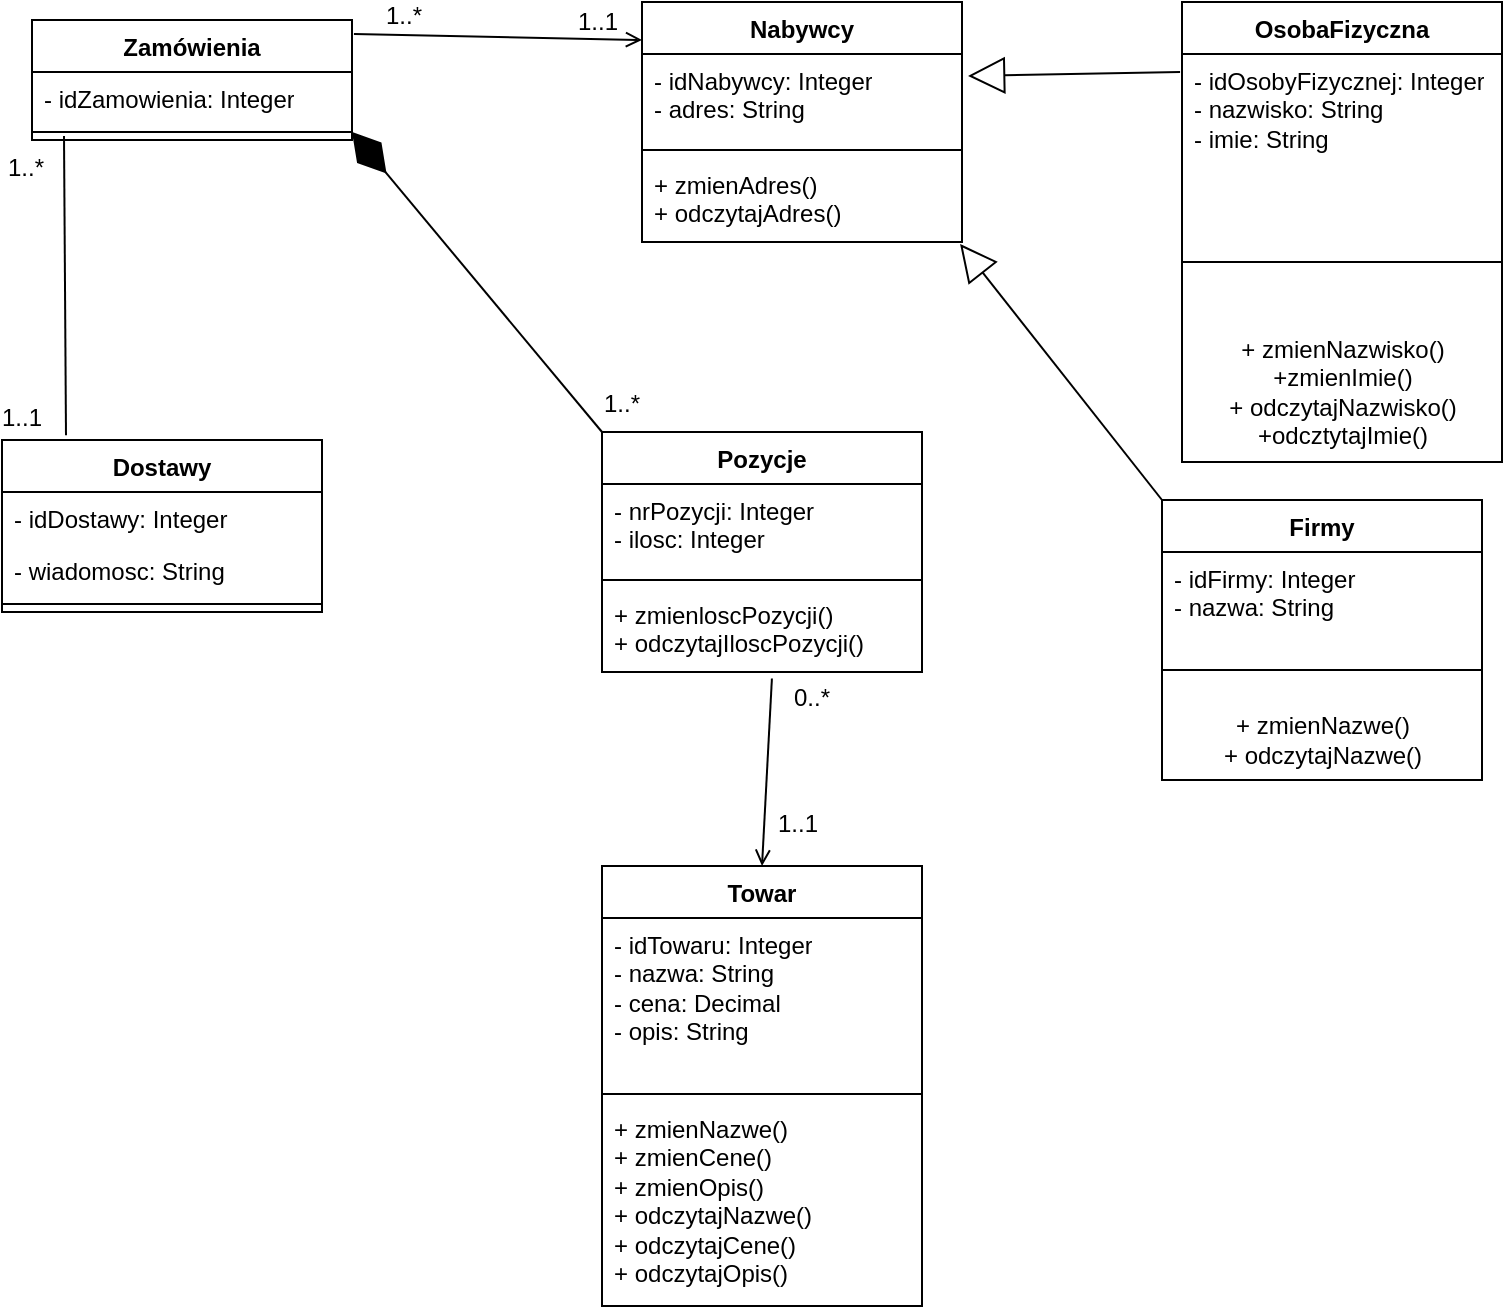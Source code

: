 <mxfile version="24.4.13" type="device">
  <diagram name="Strona-1" id="AAfU9PTdqU3OT57lOY5Y">
    <mxGraphModel dx="1620" dy="781" grid="1" gridSize="10" guides="1" tooltips="1" connect="1" arrows="1" fold="1" page="1" pageScale="1" pageWidth="827" pageHeight="1169" math="0" shadow="0">
      <root>
        <mxCell id="0" />
        <mxCell id="1" parent="0" />
        <mxCell id="lPn5sFPRTpgDtUURN3yU-32" value="Zamówienia" style="swimlane;fontStyle=1;align=center;verticalAlign=top;childLayout=stackLayout;horizontal=1;startSize=26;horizontalStack=0;resizeParent=1;resizeParentMax=0;resizeLast=0;collapsible=1;marginBottom=0;whiteSpace=wrap;html=1;" vertex="1" parent="1">
          <mxGeometry x="92" y="39" width="160" height="60" as="geometry" />
        </mxCell>
        <mxCell id="lPn5sFPRTpgDtUURN3yU-33" value="- idZamowienia: Integer" style="text;strokeColor=none;fillColor=none;align=left;verticalAlign=top;spacingLeft=4;spacingRight=4;overflow=hidden;rotatable=0;points=[[0,0.5],[1,0.5]];portConstraint=eastwest;whiteSpace=wrap;html=1;" vertex="1" parent="lPn5sFPRTpgDtUURN3yU-32">
          <mxGeometry y="26" width="160" height="26" as="geometry" />
        </mxCell>
        <mxCell id="lPn5sFPRTpgDtUURN3yU-34" value="" style="line;strokeWidth=1;fillColor=none;align=left;verticalAlign=middle;spacingTop=-1;spacingLeft=3;spacingRight=3;rotatable=0;labelPosition=right;points=[];portConstraint=eastwest;strokeColor=inherit;" vertex="1" parent="lPn5sFPRTpgDtUURN3yU-32">
          <mxGeometry y="52" width="160" height="8" as="geometry" />
        </mxCell>
        <mxCell id="lPn5sFPRTpgDtUURN3yU-35" value="Nabywcy" style="swimlane;fontStyle=1;align=center;verticalAlign=top;childLayout=stackLayout;horizontal=1;startSize=26;horizontalStack=0;resizeParent=1;resizeParentMax=0;resizeLast=0;collapsible=1;marginBottom=0;whiteSpace=wrap;html=1;" vertex="1" parent="1">
          <mxGeometry x="397" y="30" width="160" height="120" as="geometry" />
        </mxCell>
        <mxCell id="lPn5sFPRTpgDtUURN3yU-36" value="- idNabywcy: Integer&lt;div&gt;- adres: String&lt;/div&gt;" style="text;strokeColor=none;fillColor=none;align=left;verticalAlign=top;spacingLeft=4;spacingRight=4;overflow=hidden;rotatable=0;points=[[0,0.5],[1,0.5]];portConstraint=eastwest;whiteSpace=wrap;html=1;" vertex="1" parent="lPn5sFPRTpgDtUURN3yU-35">
          <mxGeometry y="26" width="160" height="44" as="geometry" />
        </mxCell>
        <mxCell id="lPn5sFPRTpgDtUURN3yU-37" value="" style="line;strokeWidth=1;fillColor=none;align=left;verticalAlign=middle;spacingTop=-1;spacingLeft=3;spacingRight=3;rotatable=0;labelPosition=right;points=[];portConstraint=eastwest;strokeColor=inherit;" vertex="1" parent="lPn5sFPRTpgDtUURN3yU-35">
          <mxGeometry y="70" width="160" height="8" as="geometry" />
        </mxCell>
        <mxCell id="lPn5sFPRTpgDtUURN3yU-38" value="+ zmienAdres()&lt;div&gt;+ odczytajAdres()&lt;/div&gt;" style="text;strokeColor=none;fillColor=none;align=left;verticalAlign=top;spacingLeft=4;spacingRight=4;overflow=hidden;rotatable=0;points=[[0,0.5],[1,0.5]];portConstraint=eastwest;whiteSpace=wrap;html=1;" vertex="1" parent="lPn5sFPRTpgDtUURN3yU-35">
          <mxGeometry y="78" width="160" height="42" as="geometry" />
        </mxCell>
        <mxCell id="lPn5sFPRTpgDtUURN3yU-39" value="OsobaFizyczna" style="swimlane;fontStyle=1;align=center;verticalAlign=top;childLayout=stackLayout;horizontal=1;startSize=26;horizontalStack=0;resizeParent=1;resizeParentMax=0;resizeLast=0;collapsible=1;marginBottom=0;whiteSpace=wrap;html=1;" vertex="1" parent="1">
          <mxGeometry x="667" y="30" width="160" height="230" as="geometry" />
        </mxCell>
        <mxCell id="lPn5sFPRTpgDtUURN3yU-40" value="- idOsobyFizycznej: Integer&lt;div&gt;- nazwisko: String&lt;/div&gt;&lt;div&gt;- imie: String&lt;/div&gt;" style="text;strokeColor=none;fillColor=none;align=left;verticalAlign=top;spacingLeft=4;spacingRight=4;overflow=hidden;rotatable=0;points=[[0,0.5],[1,0.5]];portConstraint=eastwest;whiteSpace=wrap;html=1;" vertex="1" parent="lPn5sFPRTpgDtUURN3yU-39">
          <mxGeometry y="26" width="160" height="74" as="geometry" />
        </mxCell>
        <mxCell id="lPn5sFPRTpgDtUURN3yU-41" value="" style="line;strokeWidth=1;fillColor=none;align=left;verticalAlign=middle;spacingTop=-1;spacingLeft=3;spacingRight=3;rotatable=0;labelPosition=right;points=[];portConstraint=eastwest;strokeColor=inherit;" vertex="1" parent="lPn5sFPRTpgDtUURN3yU-39">
          <mxGeometry y="100" width="160" height="60" as="geometry" />
        </mxCell>
        <mxCell id="lPn5sFPRTpgDtUURN3yU-42" value="+ zmienNazwisko()&lt;div&gt;+zmienImie()&lt;/div&gt;&lt;div&gt;+ odczytajNazwisko()&lt;div&gt;+odcztytajImie()&lt;/div&gt;&lt;/div&gt;" style="text;html=1;align=center;verticalAlign=middle;resizable=0;points=[];autosize=1;strokeColor=none;fillColor=none;" vertex="1" parent="lPn5sFPRTpgDtUURN3yU-39">
          <mxGeometry y="160" width="160" height="70" as="geometry" />
        </mxCell>
        <mxCell id="lPn5sFPRTpgDtUURN3yU-43" value="Dostawy" style="swimlane;fontStyle=1;align=center;verticalAlign=top;childLayout=stackLayout;horizontal=1;startSize=26;horizontalStack=0;resizeParent=1;resizeParentMax=0;resizeLast=0;collapsible=1;marginBottom=0;whiteSpace=wrap;html=1;" vertex="1" parent="1">
          <mxGeometry x="77" y="249" width="160" height="86" as="geometry" />
        </mxCell>
        <mxCell id="lPn5sFPRTpgDtUURN3yU-44" value="- idDostawy: Integer" style="text;strokeColor=none;fillColor=none;align=left;verticalAlign=top;spacingLeft=4;spacingRight=4;overflow=hidden;rotatable=0;points=[[0,0.5],[1,0.5]];portConstraint=eastwest;whiteSpace=wrap;html=1;" vertex="1" parent="lPn5sFPRTpgDtUURN3yU-43">
          <mxGeometry y="26" width="160" height="26" as="geometry" />
        </mxCell>
        <mxCell id="lPn5sFPRTpgDtUURN3yU-45" value="- wiadomosc: String" style="text;strokeColor=none;fillColor=none;align=left;verticalAlign=top;spacingLeft=4;spacingRight=4;overflow=hidden;rotatable=0;points=[[0,0.5],[1,0.5]];portConstraint=eastwest;whiteSpace=wrap;html=1;" vertex="1" parent="lPn5sFPRTpgDtUURN3yU-43">
          <mxGeometry y="52" width="160" height="26" as="geometry" />
        </mxCell>
        <mxCell id="lPn5sFPRTpgDtUURN3yU-46" value="" style="line;strokeWidth=1;fillColor=none;align=left;verticalAlign=middle;spacingTop=-1;spacingLeft=3;spacingRight=3;rotatable=0;labelPosition=right;points=[];portConstraint=eastwest;strokeColor=inherit;" vertex="1" parent="lPn5sFPRTpgDtUURN3yU-43">
          <mxGeometry y="78" width="160" height="8" as="geometry" />
        </mxCell>
        <mxCell id="lPn5sFPRTpgDtUURN3yU-47" value="Firmy" style="swimlane;fontStyle=1;align=center;verticalAlign=top;childLayout=stackLayout;horizontal=1;startSize=26;horizontalStack=0;resizeParent=1;resizeParentMax=0;resizeLast=0;collapsible=1;marginBottom=0;whiteSpace=wrap;html=1;" vertex="1" parent="1">
          <mxGeometry x="657" y="279" width="160" height="140" as="geometry" />
        </mxCell>
        <mxCell id="lPn5sFPRTpgDtUURN3yU-48" value="- idFirmy: Integer&lt;div&gt;- nazwa: String&lt;/div&gt;" style="text;strokeColor=none;fillColor=none;align=left;verticalAlign=top;spacingLeft=4;spacingRight=4;overflow=hidden;rotatable=0;points=[[0,0.5],[1,0.5]];portConstraint=eastwest;whiteSpace=wrap;html=1;" vertex="1" parent="lPn5sFPRTpgDtUURN3yU-47">
          <mxGeometry y="26" width="160" height="44" as="geometry" />
        </mxCell>
        <mxCell id="lPn5sFPRTpgDtUURN3yU-49" value="" style="line;strokeWidth=1;fillColor=none;align=left;verticalAlign=middle;spacingTop=-1;spacingLeft=3;spacingRight=3;rotatable=0;labelPosition=right;points=[];portConstraint=eastwest;strokeColor=inherit;" vertex="1" parent="lPn5sFPRTpgDtUURN3yU-47">
          <mxGeometry y="70" width="160" height="30" as="geometry" />
        </mxCell>
        <mxCell id="lPn5sFPRTpgDtUURN3yU-50" value="+ zmienNazwe()&lt;div&gt;+ odczytajNazwe()&lt;/div&gt;" style="text;html=1;align=center;verticalAlign=middle;resizable=0;points=[];autosize=1;strokeColor=none;fillColor=none;" vertex="1" parent="lPn5sFPRTpgDtUURN3yU-47">
          <mxGeometry y="100" width="160" height="40" as="geometry" />
        </mxCell>
        <mxCell id="lPn5sFPRTpgDtUURN3yU-57" value="Pozycje" style="swimlane;fontStyle=1;align=center;verticalAlign=top;childLayout=stackLayout;horizontal=1;startSize=26;horizontalStack=0;resizeParent=1;resizeParentMax=0;resizeLast=0;collapsible=1;marginBottom=0;whiteSpace=wrap;html=1;" vertex="1" parent="1">
          <mxGeometry x="377" y="245" width="160" height="120" as="geometry" />
        </mxCell>
        <mxCell id="lPn5sFPRTpgDtUURN3yU-58" value="- nrPozycji: Integer&lt;div&gt;- ilosc: Integer&lt;/div&gt;&lt;div&gt;&lt;br&gt;&lt;/div&gt;" style="text;strokeColor=none;fillColor=none;align=left;verticalAlign=top;spacingLeft=4;spacingRight=4;overflow=hidden;rotatable=0;points=[[0,0.5],[1,0.5]];portConstraint=eastwest;whiteSpace=wrap;html=1;" vertex="1" parent="lPn5sFPRTpgDtUURN3yU-57">
          <mxGeometry y="26" width="160" height="44" as="geometry" />
        </mxCell>
        <mxCell id="lPn5sFPRTpgDtUURN3yU-59" value="" style="line;strokeWidth=1;fillColor=none;align=left;verticalAlign=middle;spacingTop=-1;spacingLeft=3;spacingRight=3;rotatable=0;labelPosition=right;points=[];portConstraint=eastwest;strokeColor=inherit;" vertex="1" parent="lPn5sFPRTpgDtUURN3yU-57">
          <mxGeometry y="70" width="160" height="8" as="geometry" />
        </mxCell>
        <mxCell id="lPn5sFPRTpgDtUURN3yU-60" value="+ zmienloscPozycji()&lt;div&gt;+ odczytajIloscPozycji()&lt;/div&gt;" style="text;strokeColor=none;fillColor=none;align=left;verticalAlign=top;spacingLeft=4;spacingRight=4;overflow=hidden;rotatable=0;points=[[0,0.5],[1,0.5]];portConstraint=eastwest;whiteSpace=wrap;html=1;" vertex="1" parent="lPn5sFPRTpgDtUURN3yU-57">
          <mxGeometry y="78" width="160" height="42" as="geometry" />
        </mxCell>
        <mxCell id="lPn5sFPRTpgDtUURN3yU-61" value="Towar" style="swimlane;fontStyle=1;align=center;verticalAlign=top;childLayout=stackLayout;horizontal=1;startSize=26;horizontalStack=0;resizeParent=1;resizeParentMax=0;resizeLast=0;collapsible=1;marginBottom=0;whiteSpace=wrap;html=1;" vertex="1" parent="1">
          <mxGeometry x="377" y="462" width="160" height="220" as="geometry" />
        </mxCell>
        <mxCell id="lPn5sFPRTpgDtUURN3yU-62" value="- idTowaru: Integer&lt;div&gt;- nazwa: String&lt;/div&gt;&lt;div&gt;- cena: Decimal&lt;/div&gt;&lt;div&gt;- opis: String&lt;/div&gt;&lt;div&gt;&lt;br&gt;&lt;/div&gt;" style="text;strokeColor=none;fillColor=none;align=left;verticalAlign=top;spacingLeft=4;spacingRight=4;overflow=hidden;rotatable=0;points=[[0,0.5],[1,0.5]];portConstraint=eastwest;whiteSpace=wrap;html=1;" vertex="1" parent="lPn5sFPRTpgDtUURN3yU-61">
          <mxGeometry y="26" width="160" height="84" as="geometry" />
        </mxCell>
        <mxCell id="lPn5sFPRTpgDtUURN3yU-63" value="" style="line;strokeWidth=1;fillColor=none;align=left;verticalAlign=middle;spacingTop=-1;spacingLeft=3;spacingRight=3;rotatable=0;labelPosition=right;points=[];portConstraint=eastwest;strokeColor=inherit;" vertex="1" parent="lPn5sFPRTpgDtUURN3yU-61">
          <mxGeometry y="110" width="160" height="8" as="geometry" />
        </mxCell>
        <mxCell id="lPn5sFPRTpgDtUURN3yU-64" value="+ zmienNazwe()&lt;div&gt;+ zmienCene()&lt;/div&gt;&lt;div&gt;+ zmienOpis()&lt;/div&gt;&lt;div&gt;+ odczytajNazwe()&lt;/div&gt;&lt;div&gt;+ odczytajCene()&lt;/div&gt;&lt;div&gt;+ odczytajOpis()&lt;/div&gt;" style="text;strokeColor=none;fillColor=none;align=left;verticalAlign=top;spacingLeft=4;spacingRight=4;overflow=hidden;rotatable=0;points=[[0,0.5],[1,0.5]];portConstraint=eastwest;whiteSpace=wrap;html=1;" vertex="1" parent="lPn5sFPRTpgDtUURN3yU-61">
          <mxGeometry y="118" width="160" height="102" as="geometry" />
        </mxCell>
        <mxCell id="lPn5sFPRTpgDtUURN3yU-65" value="" style="endArrow=open;html=1;rounded=0;exitX=1.006;exitY=0.116;exitDx=0;exitDy=0;exitPerimeter=0;" edge="1" parent="1" source="lPn5sFPRTpgDtUURN3yU-32">
          <mxGeometry relative="1" as="geometry">
            <mxPoint x="267" y="49" as="sourcePoint" />
            <mxPoint x="397" y="49" as="targetPoint" />
          </mxGeometry>
        </mxCell>
        <mxCell id="lPn5sFPRTpgDtUURN3yU-66" value="1..*" style="resizable=0;html=1;whiteSpace=wrap;align=left;verticalAlign=bottom;" connectable="0" vertex="1" parent="lPn5sFPRTpgDtUURN3yU-65">
          <mxGeometry x="-1" relative="1" as="geometry">
            <mxPoint x="14" as="offset" />
          </mxGeometry>
        </mxCell>
        <mxCell id="lPn5sFPRTpgDtUURN3yU-67" value="1..1" style="resizable=0;html=1;whiteSpace=wrap;align=right;verticalAlign=bottom;" connectable="0" vertex="1" parent="lPn5sFPRTpgDtUURN3yU-65">
          <mxGeometry x="1" relative="1" as="geometry">
            <mxPoint x="-10" as="offset" />
          </mxGeometry>
        </mxCell>
        <mxCell id="lPn5sFPRTpgDtUURN3yU-68" value="" style="endArrow=none;html=1;rounded=0;exitX=0.1;exitY=0.75;exitDx=0;exitDy=0;exitPerimeter=0;entryX=0.2;entryY=-0.027;entryDx=0;entryDy=0;entryPerimeter=0;" edge="1" parent="1" source="lPn5sFPRTpgDtUURN3yU-34" target="lPn5sFPRTpgDtUURN3yU-43">
          <mxGeometry relative="1" as="geometry">
            <mxPoint x="107.04" y="125" as="sourcePoint" />
            <mxPoint x="244" y="169" as="targetPoint" />
          </mxGeometry>
        </mxCell>
        <mxCell id="lPn5sFPRTpgDtUURN3yU-69" value="1..*" style="resizable=0;html=1;whiteSpace=wrap;align=left;verticalAlign=bottom;" connectable="0" vertex="1" parent="lPn5sFPRTpgDtUURN3yU-68">
          <mxGeometry x="-1" relative="1" as="geometry">
            <mxPoint x="-30" y="24" as="offset" />
          </mxGeometry>
        </mxCell>
        <mxCell id="lPn5sFPRTpgDtUURN3yU-70" value="1..1" style="resizable=0;html=1;whiteSpace=wrap;align=right;verticalAlign=bottom;" connectable="0" vertex="1" parent="lPn5sFPRTpgDtUURN3yU-68">
          <mxGeometry x="1" relative="1" as="geometry">
            <mxPoint x="-10" as="offset" />
          </mxGeometry>
        </mxCell>
        <mxCell id="lPn5sFPRTpgDtUURN3yU-77" value="" style="endArrow=open;html=1;rounded=0;exitX=0.531;exitY=1.077;exitDx=0;exitDy=0;entryX=0.5;entryY=0;entryDx=0;entryDy=0;exitPerimeter=0;" edge="1" parent="1" source="lPn5sFPRTpgDtUURN3yU-60" target="lPn5sFPRTpgDtUURN3yU-61">
          <mxGeometry relative="1" as="geometry">
            <mxPoint x="471" y="361" as="sourcePoint" />
            <mxPoint x="618" y="490" as="targetPoint" />
          </mxGeometry>
        </mxCell>
        <mxCell id="lPn5sFPRTpgDtUURN3yU-78" value="0..*" style="resizable=0;html=1;whiteSpace=wrap;align=left;verticalAlign=bottom;" connectable="0" vertex="1" parent="lPn5sFPRTpgDtUURN3yU-77">
          <mxGeometry x="-1" relative="1" as="geometry">
            <mxPoint x="9" y="18" as="offset" />
          </mxGeometry>
        </mxCell>
        <mxCell id="lPn5sFPRTpgDtUURN3yU-79" value="1..1" style="resizable=0;html=1;whiteSpace=wrap;align=right;verticalAlign=bottom;" connectable="0" vertex="1" parent="lPn5sFPRTpgDtUURN3yU-77">
          <mxGeometry x="1" relative="1" as="geometry">
            <mxPoint x="30" y="-13" as="offset" />
          </mxGeometry>
        </mxCell>
        <mxCell id="lPn5sFPRTpgDtUURN3yU-82" value="" style="endArrow=block;endSize=16;endFill=0;html=1;rounded=0;exitX=0;exitY=0;exitDx=0;exitDy=0;entryX=0.994;entryY=1.024;entryDx=0;entryDy=0;entryPerimeter=0;" edge="1" parent="1" source="lPn5sFPRTpgDtUURN3yU-47" target="lPn5sFPRTpgDtUURN3yU-38">
          <mxGeometry width="160" relative="1" as="geometry">
            <mxPoint x="330" y="400" as="sourcePoint" />
            <mxPoint x="490" y="400" as="targetPoint" />
          </mxGeometry>
        </mxCell>
        <mxCell id="lPn5sFPRTpgDtUURN3yU-83" value="" style="endArrow=block;endSize=16;endFill=0;html=1;rounded=0;exitX=-0.006;exitY=0.122;exitDx=0;exitDy=0;entryX=1.019;entryY=0.25;entryDx=0;entryDy=0;entryPerimeter=0;exitPerimeter=0;" edge="1" parent="1" source="lPn5sFPRTpgDtUURN3yU-40" target="lPn5sFPRTpgDtUURN3yU-36">
          <mxGeometry width="160" relative="1" as="geometry">
            <mxPoint x="667" y="289" as="sourcePoint" />
            <mxPoint x="566" y="161" as="targetPoint" />
          </mxGeometry>
        </mxCell>
        <mxCell id="lPn5sFPRTpgDtUURN3yU-84" value="" style="endArrow=diamondThin;endFill=1;endSize=24;html=1;rounded=0;exitX=0;exitY=0;exitDx=0;exitDy=0;entryX=1;entryY=1.154;entryDx=0;entryDy=0;entryPerimeter=0;" edge="1" parent="1" source="lPn5sFPRTpgDtUURN3yU-57" target="lPn5sFPRTpgDtUURN3yU-33">
          <mxGeometry width="160" relative="1" as="geometry">
            <mxPoint x="300" y="400" as="sourcePoint" />
            <mxPoint x="460" y="400" as="targetPoint" />
          </mxGeometry>
        </mxCell>
        <mxCell id="lPn5sFPRTpgDtUURN3yU-85" value="1..*" style="resizable=0;html=1;whiteSpace=wrap;align=right;verticalAlign=bottom;" connectable="0" vertex="1" parent="1">
          <mxGeometry x="397.002" y="239.997" as="geometry" />
        </mxCell>
      </root>
    </mxGraphModel>
  </diagram>
</mxfile>
